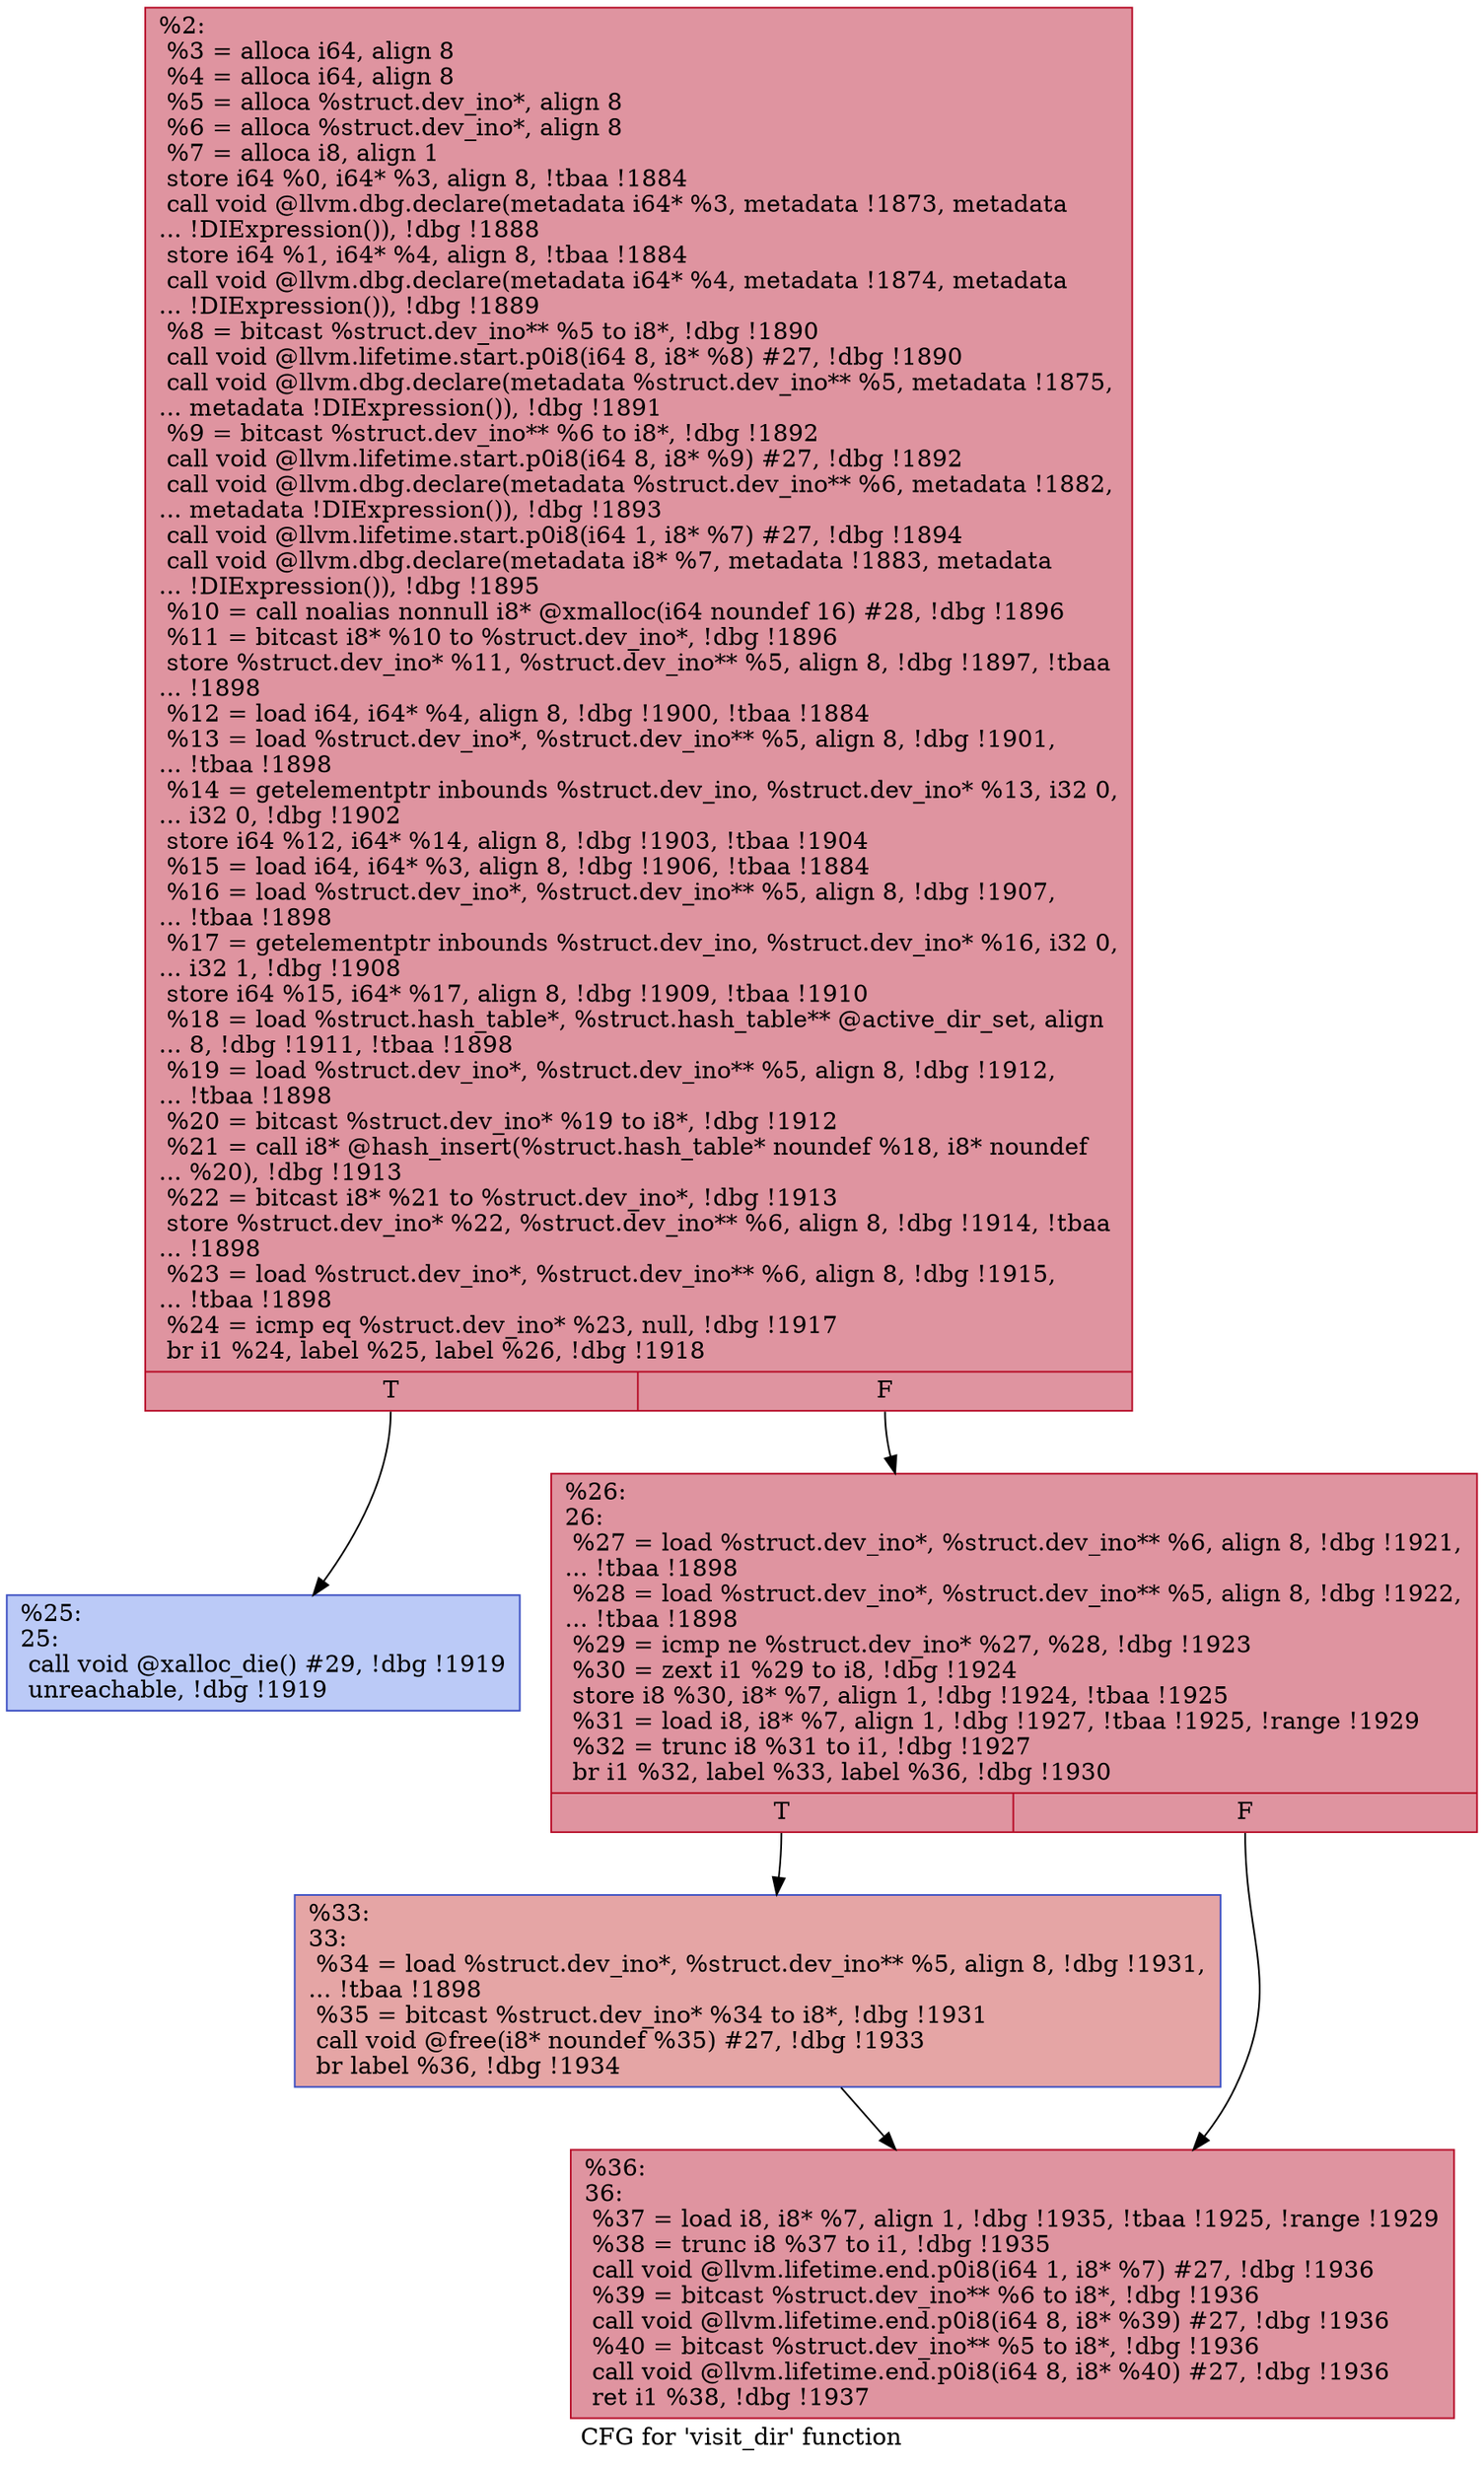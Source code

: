 digraph "CFG for 'visit_dir' function" {
	label="CFG for 'visit_dir' function";

	Node0x1f72bc0 [shape=record,color="#b70d28ff", style=filled, fillcolor="#b70d2870",label="{%2:\l  %3 = alloca i64, align 8\l  %4 = alloca i64, align 8\l  %5 = alloca %struct.dev_ino*, align 8\l  %6 = alloca %struct.dev_ino*, align 8\l  %7 = alloca i8, align 1\l  store i64 %0, i64* %3, align 8, !tbaa !1884\l  call void @llvm.dbg.declare(metadata i64* %3, metadata !1873, metadata\l... !DIExpression()), !dbg !1888\l  store i64 %1, i64* %4, align 8, !tbaa !1884\l  call void @llvm.dbg.declare(metadata i64* %4, metadata !1874, metadata\l... !DIExpression()), !dbg !1889\l  %8 = bitcast %struct.dev_ino** %5 to i8*, !dbg !1890\l  call void @llvm.lifetime.start.p0i8(i64 8, i8* %8) #27, !dbg !1890\l  call void @llvm.dbg.declare(metadata %struct.dev_ino** %5, metadata !1875,\l... metadata !DIExpression()), !dbg !1891\l  %9 = bitcast %struct.dev_ino** %6 to i8*, !dbg !1892\l  call void @llvm.lifetime.start.p0i8(i64 8, i8* %9) #27, !dbg !1892\l  call void @llvm.dbg.declare(metadata %struct.dev_ino** %6, metadata !1882,\l... metadata !DIExpression()), !dbg !1893\l  call void @llvm.lifetime.start.p0i8(i64 1, i8* %7) #27, !dbg !1894\l  call void @llvm.dbg.declare(metadata i8* %7, metadata !1883, metadata\l... !DIExpression()), !dbg !1895\l  %10 = call noalias nonnull i8* @xmalloc(i64 noundef 16) #28, !dbg !1896\l  %11 = bitcast i8* %10 to %struct.dev_ino*, !dbg !1896\l  store %struct.dev_ino* %11, %struct.dev_ino** %5, align 8, !dbg !1897, !tbaa\l... !1898\l  %12 = load i64, i64* %4, align 8, !dbg !1900, !tbaa !1884\l  %13 = load %struct.dev_ino*, %struct.dev_ino** %5, align 8, !dbg !1901,\l... !tbaa !1898\l  %14 = getelementptr inbounds %struct.dev_ino, %struct.dev_ino* %13, i32 0,\l... i32 0, !dbg !1902\l  store i64 %12, i64* %14, align 8, !dbg !1903, !tbaa !1904\l  %15 = load i64, i64* %3, align 8, !dbg !1906, !tbaa !1884\l  %16 = load %struct.dev_ino*, %struct.dev_ino** %5, align 8, !dbg !1907,\l... !tbaa !1898\l  %17 = getelementptr inbounds %struct.dev_ino, %struct.dev_ino* %16, i32 0,\l... i32 1, !dbg !1908\l  store i64 %15, i64* %17, align 8, !dbg !1909, !tbaa !1910\l  %18 = load %struct.hash_table*, %struct.hash_table** @active_dir_set, align\l... 8, !dbg !1911, !tbaa !1898\l  %19 = load %struct.dev_ino*, %struct.dev_ino** %5, align 8, !dbg !1912,\l... !tbaa !1898\l  %20 = bitcast %struct.dev_ino* %19 to i8*, !dbg !1912\l  %21 = call i8* @hash_insert(%struct.hash_table* noundef %18, i8* noundef\l... %20), !dbg !1913\l  %22 = bitcast i8* %21 to %struct.dev_ino*, !dbg !1913\l  store %struct.dev_ino* %22, %struct.dev_ino** %6, align 8, !dbg !1914, !tbaa\l... !1898\l  %23 = load %struct.dev_ino*, %struct.dev_ino** %6, align 8, !dbg !1915,\l... !tbaa !1898\l  %24 = icmp eq %struct.dev_ino* %23, null, !dbg !1917\l  br i1 %24, label %25, label %26, !dbg !1918\l|{<s0>T|<s1>F}}"];
	Node0x1f72bc0:s0 -> Node0x1f73710;
	Node0x1f72bc0:s1 -> Node0x1f73760;
	Node0x1f73710 [shape=record,color="#3d50c3ff", style=filled, fillcolor="#6687ed70",label="{%25:\l25:                                               \l  call void @xalloc_die() #29, !dbg !1919\l  unreachable, !dbg !1919\l}"];
	Node0x1f73760 [shape=record,color="#b70d28ff", style=filled, fillcolor="#b70d2870",label="{%26:\l26:                                               \l  %27 = load %struct.dev_ino*, %struct.dev_ino** %6, align 8, !dbg !1921,\l... !tbaa !1898\l  %28 = load %struct.dev_ino*, %struct.dev_ino** %5, align 8, !dbg !1922,\l... !tbaa !1898\l  %29 = icmp ne %struct.dev_ino* %27, %28, !dbg !1923\l  %30 = zext i1 %29 to i8, !dbg !1924\l  store i8 %30, i8* %7, align 1, !dbg !1924, !tbaa !1925\l  %31 = load i8, i8* %7, align 1, !dbg !1927, !tbaa !1925, !range !1929\l  %32 = trunc i8 %31 to i1, !dbg !1927\l  br i1 %32, label %33, label %36, !dbg !1930\l|{<s0>T|<s1>F}}"];
	Node0x1f73760:s0 -> Node0x1f737b0;
	Node0x1f73760:s1 -> Node0x1f73800;
	Node0x1f737b0 [shape=record,color="#3d50c3ff", style=filled, fillcolor="#c5333470",label="{%33:\l33:                                               \l  %34 = load %struct.dev_ino*, %struct.dev_ino** %5, align 8, !dbg !1931,\l... !tbaa !1898\l  %35 = bitcast %struct.dev_ino* %34 to i8*, !dbg !1931\l  call void @free(i8* noundef %35) #27, !dbg !1933\l  br label %36, !dbg !1934\l}"];
	Node0x1f737b0 -> Node0x1f73800;
	Node0x1f73800 [shape=record,color="#b70d28ff", style=filled, fillcolor="#b70d2870",label="{%36:\l36:                                               \l  %37 = load i8, i8* %7, align 1, !dbg !1935, !tbaa !1925, !range !1929\l  %38 = trunc i8 %37 to i1, !dbg !1935\l  call void @llvm.lifetime.end.p0i8(i64 1, i8* %7) #27, !dbg !1936\l  %39 = bitcast %struct.dev_ino** %6 to i8*, !dbg !1936\l  call void @llvm.lifetime.end.p0i8(i64 8, i8* %39) #27, !dbg !1936\l  %40 = bitcast %struct.dev_ino** %5 to i8*, !dbg !1936\l  call void @llvm.lifetime.end.p0i8(i64 8, i8* %40) #27, !dbg !1936\l  ret i1 %38, !dbg !1937\l}"];
}
